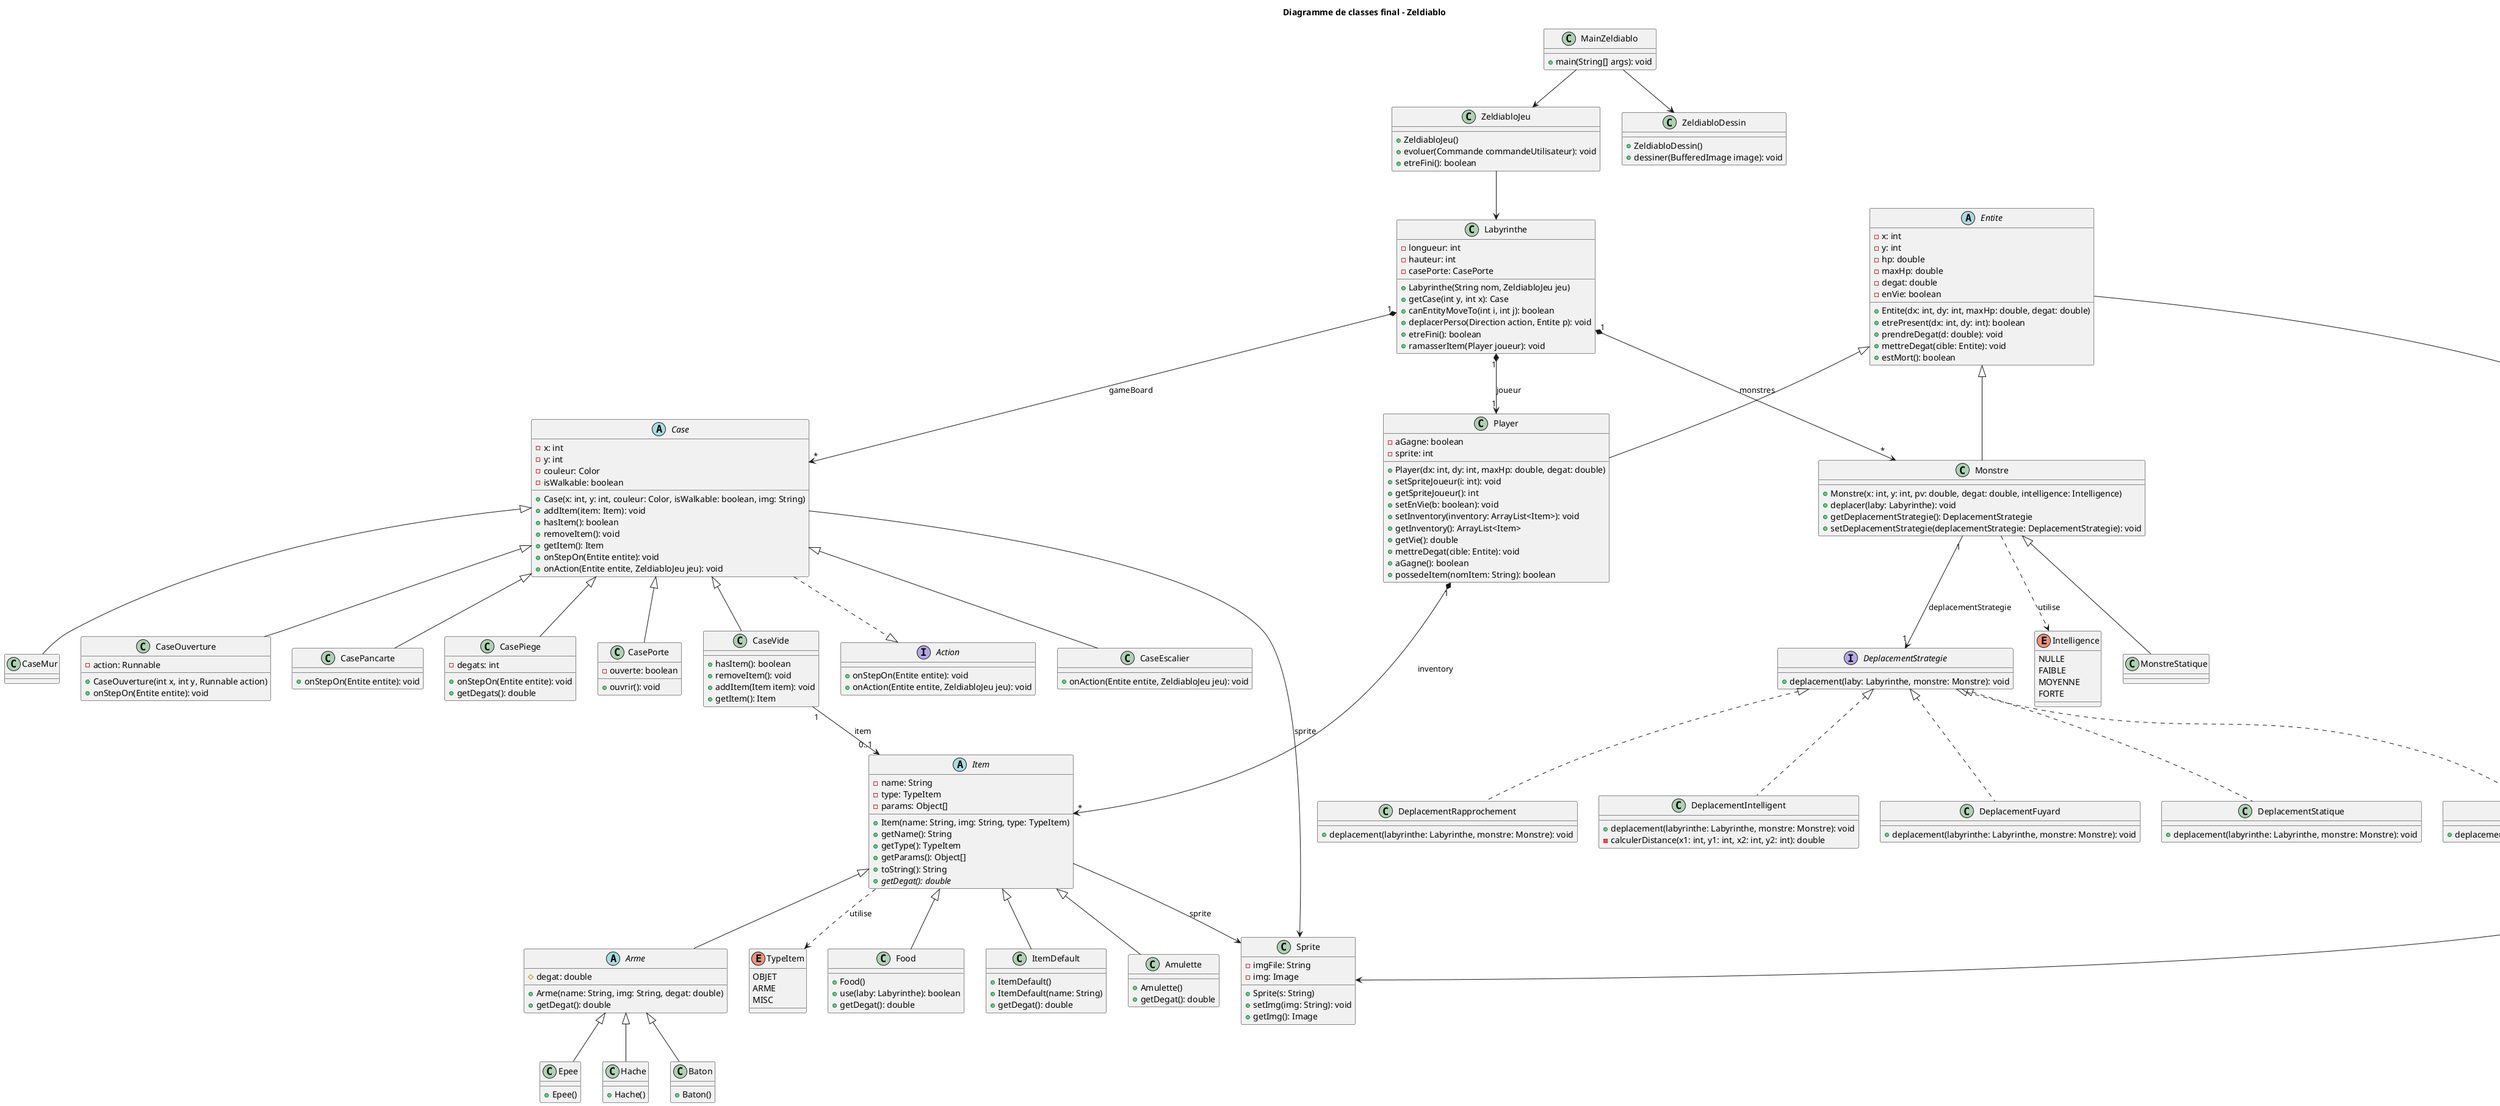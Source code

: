 @startuml
title Diagramme de classes final - Zeldiablo

abstract class Entite {
    - x: int
    - y: int
    - hp: double
    - maxHp: double
    - degat: double
    - enVie: boolean
    + Entite(dx: int, dy: int, maxHp: double, degat: double)
    + etrePresent(dx: int, dy: int): boolean
    + prendreDegat(d: double): void
    + mettreDegat(cible: Entite): void
    + estMort(): boolean
}

class Monstre {
    + Monstre(x: int, y: int, pv: double, degat: double, intelligence: Intelligence)
    + deplacer(laby: Labyrinthe): void
    + getDeplacementStrategie(): DeplacementStrategie
    + setDeplacementStrategie(deplacementStrategie: DeplacementStrategie): void
}

class MonstreStatique {
}

class Player {
    - aGagne: boolean
    - sprite: int
    + Player(dx: int, dy: int, maxHp: double, degat: double)
    + setSpriteJoueur(i: int): void
    + getSpriteJoueur(): int
    + setEnVie(b: boolean): void
    + setInventory(inventory: ArrayList<Item>): void
    + getInventory(): ArrayList<Item>
    + getVie(): double
    + mettreDegat(cible: Entite): void
    + aGagne(): boolean
    + possedeItem(nomItem: String): boolean
}

abstract class Item {
    - name: String
    - type: TypeItem
    - params: Object[]
    + Item(name: String, img: String, type: TypeItem)
    + getName(): String
    + getType(): TypeItem
    + getParams(): Object[]
    + toString(): String
    + {abstract} getDegat(): double
}

abstract class Arme {
    # degat: double
    + Arme(name: String, img: String, degat: double)
    + getDegat(): double
}

class Epee {
    + Epee()
}

class Hache {
    + Hache()
}

class Baton {
    + Baton()
}

class Food {
    + Food()
    + use(laby: Labyrinthe): boolean
    + getDegat(): double
}

class ItemDefault {
    + ItemDefault()
    + ItemDefault(name: String)
    + getDegat(): double
}

class Amulette {
    + Amulette()
    + getDegat(): double
}

interface Action {
    + onStepOn(Entite entite): void
    + onAction(Entite entite, ZeldiabloJeu jeu): void
}

abstract class Case {
    - x: int
    - y: int
    - couleur: Color
    - isWalkable: boolean
    + Case(x: int, y: int, couleur: Color, isWalkable: boolean, img: String)
    + addItem(item: Item): void
    + hasItem(): boolean
    + removeItem(): void
    + getItem(): Item
    + onStepOn(Entite entite): void
    + onAction(Entite entite, ZeldiabloJeu jeu): void
}

class CaseEscalier {
    + onAction(Entite entite, ZeldiabloJeu jeu): void
}

class CaseMur {
}

class CaseOuverture {
    - action: Runnable
    + CaseOuverture(int x, int y, Runnable action)
    + onStepOn(Entite entite): void
}

class CasePancarte {
    + onStepOn(Entite entite): void
}

class CasePiege {
    - degats: int
    + onStepOn(Entite entite): void
    + getDegats(): double
}

class CasePorte {
    - ouverte: boolean
    + ouvrir(): void
}

class CaseVide {
    + hasItem(): boolean
    + removeItem(): void
    + addItem(Item item): void
    + getItem(): Item
}

interface DeplacementStrategie {
    + deplacement(laby: Labyrinthe, monstre: Monstre): void
}

class DeplacementStatique {
    + deplacement(labyrinthe: Labyrinthe, monstre: Monstre): void
}

class DeplacementHasard {
    + deplacement(laby: Labyrinthe, monstre: Monstre): void
}

class DeplacementRapprochement {
    + deplacement(labyrinthe: Labyrinthe, monstre: Monstre): void
}

class DeplacementIntelligent {
    + deplacement(labyrinthe: Labyrinthe, monstre: Monstre): void
    - calculerDistance(x1: int, y1: int, x2: int, y2: int): double
}

class DeplacementFuyard {
    + deplacement(labyrinthe: Labyrinthe, monstre: Monstre): void
}

class Labyrinthe {
    - longueur: int
    - hauteur: int
    - casePorte: CasePorte
    + Labyrinthe(String nom, ZeldiabloJeu jeu)
    + getCase(int y, int x): Case
    + canEntityMoveTo(int i, int j): boolean
    + deplacerPerso(Direction action, Entite p): void
    + etreFini(): boolean
    + ramasserItem(Player joueur): void
}

class ZeldiabloJeu {
    + ZeldiabloJeu()
    + evoluer(Commande commandeUtilisateur): void
    + etreFini(): boolean
}

class ZeldiabloDessin {
    + ZeldiabloDessin()
    + dessiner(BufferedImage image): void
}

class MainZeldiablo {
    + main(String[] args): void
}

class Sprite {
    - imgFile: String
    - img: Image
    + Sprite(s: String)
    + setImg(img: String): void
    + getImg(): Image
}

enum TypeItem {
    OBJET
    ARME
    MISC
}

enum Intelligence {
    NULLE
    FAIBLE
    MOYENNE
    FORTE
}

Entite <|-- Monstre
Entite <|-- Player
Monstre <|-- MonstreStatique

Item <|-- Arme
Item <|-- Food
Item <|-- ItemDefault
Item <|-- Amulette
Arme <|-- Epee
Arme <|-- Hache
Arme <|-- Baton

Case ..|> Action
Case <|-- CaseEscalier
Case <|-- CaseMur
Case <|-- CaseOuverture
Case <|-- CasePancarte
Case <|-- CasePiege
Case <|-- CasePorte
Case <|-- CaseVide

DeplacementStrategie <|.. DeplacementStatique
DeplacementStrategie <|.. DeplacementHasard
DeplacementStrategie <|.. DeplacementRapprochement
DeplacementStrategie <|.. DeplacementIntelligent
DeplacementStrategie <|.. DeplacementFuyard

Labyrinthe "1" *--> "*" Case : gameBoard
Labyrinthe "1" *--> "*" Monstre : monstres
Labyrinthe "1" *--> "1" Player : joueur
Monstre "1" --> "1" DeplacementStrategie : deplacementStrategie
Player "1" *--> "*" Item : inventory
CaseVide "1" --> "0..1" Item : item

Item --> Sprite : sprite
Entite --> Sprite : sprite
Case --> Sprite : sprite

Item ..> TypeItem : utilise
Monstre ..> Intelligence : utilise

ZeldiabloJeu --> Labyrinthe
MainZeldiablo --> ZeldiabloJeu
MainZeldiablo --> ZeldiabloDessin

@enduml
